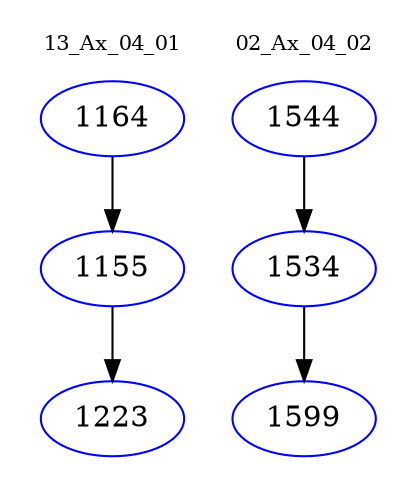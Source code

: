 digraph{
subgraph cluster_0 {
color = white
label = "13_Ax_04_01";
fontsize=10;
T0_1164 [label="1164", color="blue"]
T0_1164 -> T0_1155 [color="black"]
T0_1155 [label="1155", color="blue"]
T0_1155 -> T0_1223 [color="black"]
T0_1223 [label="1223", color="blue"]
}
subgraph cluster_1 {
color = white
label = "02_Ax_04_02";
fontsize=10;
T1_1544 [label="1544", color="blue"]
T1_1544 -> T1_1534 [color="black"]
T1_1534 [label="1534", color="blue"]
T1_1534 -> T1_1599 [color="black"]
T1_1599 [label="1599", color="blue"]
}
}
